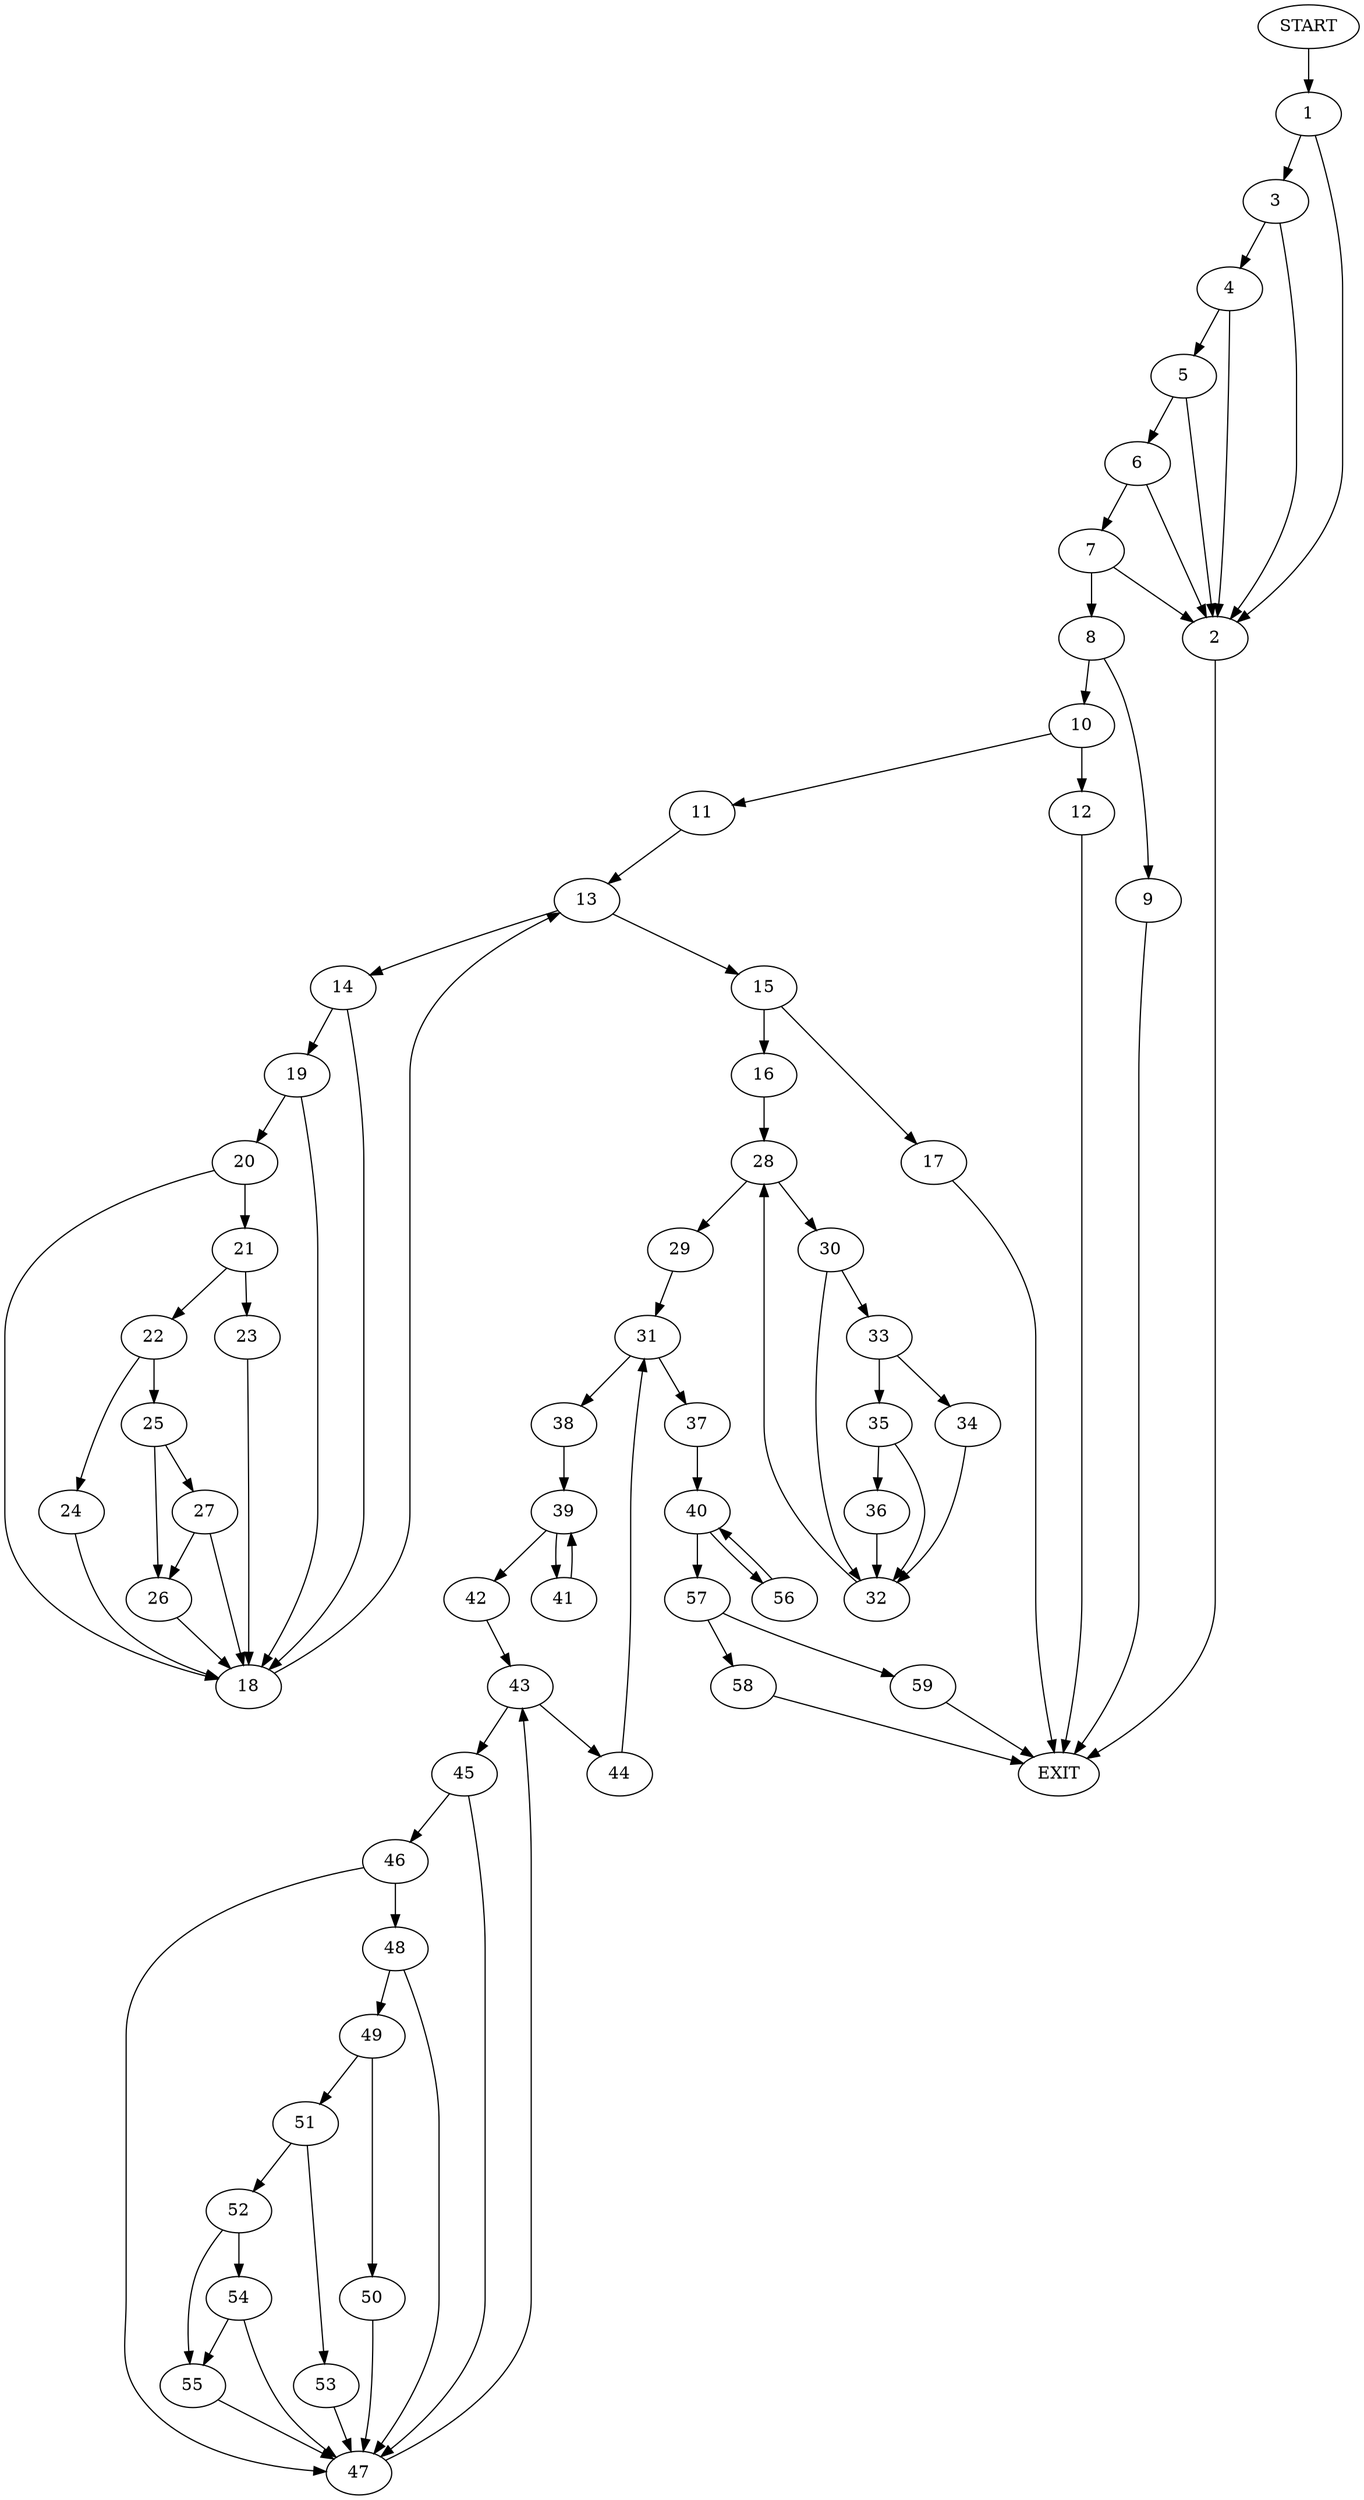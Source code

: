 digraph {
0 [label="START"]
60 [label="EXIT"]
0 -> 1
1 -> 2
1 -> 3
3 -> 2
3 -> 4
2 -> 60
4 -> 5
4 -> 2
5 -> 2
5 -> 6
6 -> 7
6 -> 2
7 -> 2
7 -> 8
8 -> 9
8 -> 10
9 -> 60
10 -> 11
10 -> 12
11 -> 13
12 -> 60
13 -> 14
13 -> 15
15 -> 16
15 -> 17
14 -> 18
14 -> 19
19 -> 18
19 -> 20
18 -> 13
20 -> 18
20 -> 21
21 -> 22
21 -> 23
23 -> 18
22 -> 24
22 -> 25
24 -> 18
25 -> 26
25 -> 27
27 -> 26
27 -> 18
26 -> 18
16 -> 28
17 -> 60
28 -> 29
28 -> 30
29 -> 31
30 -> 32
30 -> 33
33 -> 34
33 -> 35
32 -> 28
34 -> 32
35 -> 36
35 -> 32
36 -> 32
31 -> 37
31 -> 38
38 -> 39
37 -> 40
39 -> 41
39 -> 42
41 -> 39
42 -> 43
43 -> 44
43 -> 45
44 -> 31
45 -> 46
45 -> 47
46 -> 48
46 -> 47
47 -> 43
48 -> 49
48 -> 47
49 -> 50
49 -> 51
51 -> 52
51 -> 53
50 -> 47
53 -> 47
52 -> 54
52 -> 55
54 -> 55
54 -> 47
55 -> 47
40 -> 56
40 -> 57
56 -> 40
57 -> 58
57 -> 59
58 -> 60
59 -> 60
}
